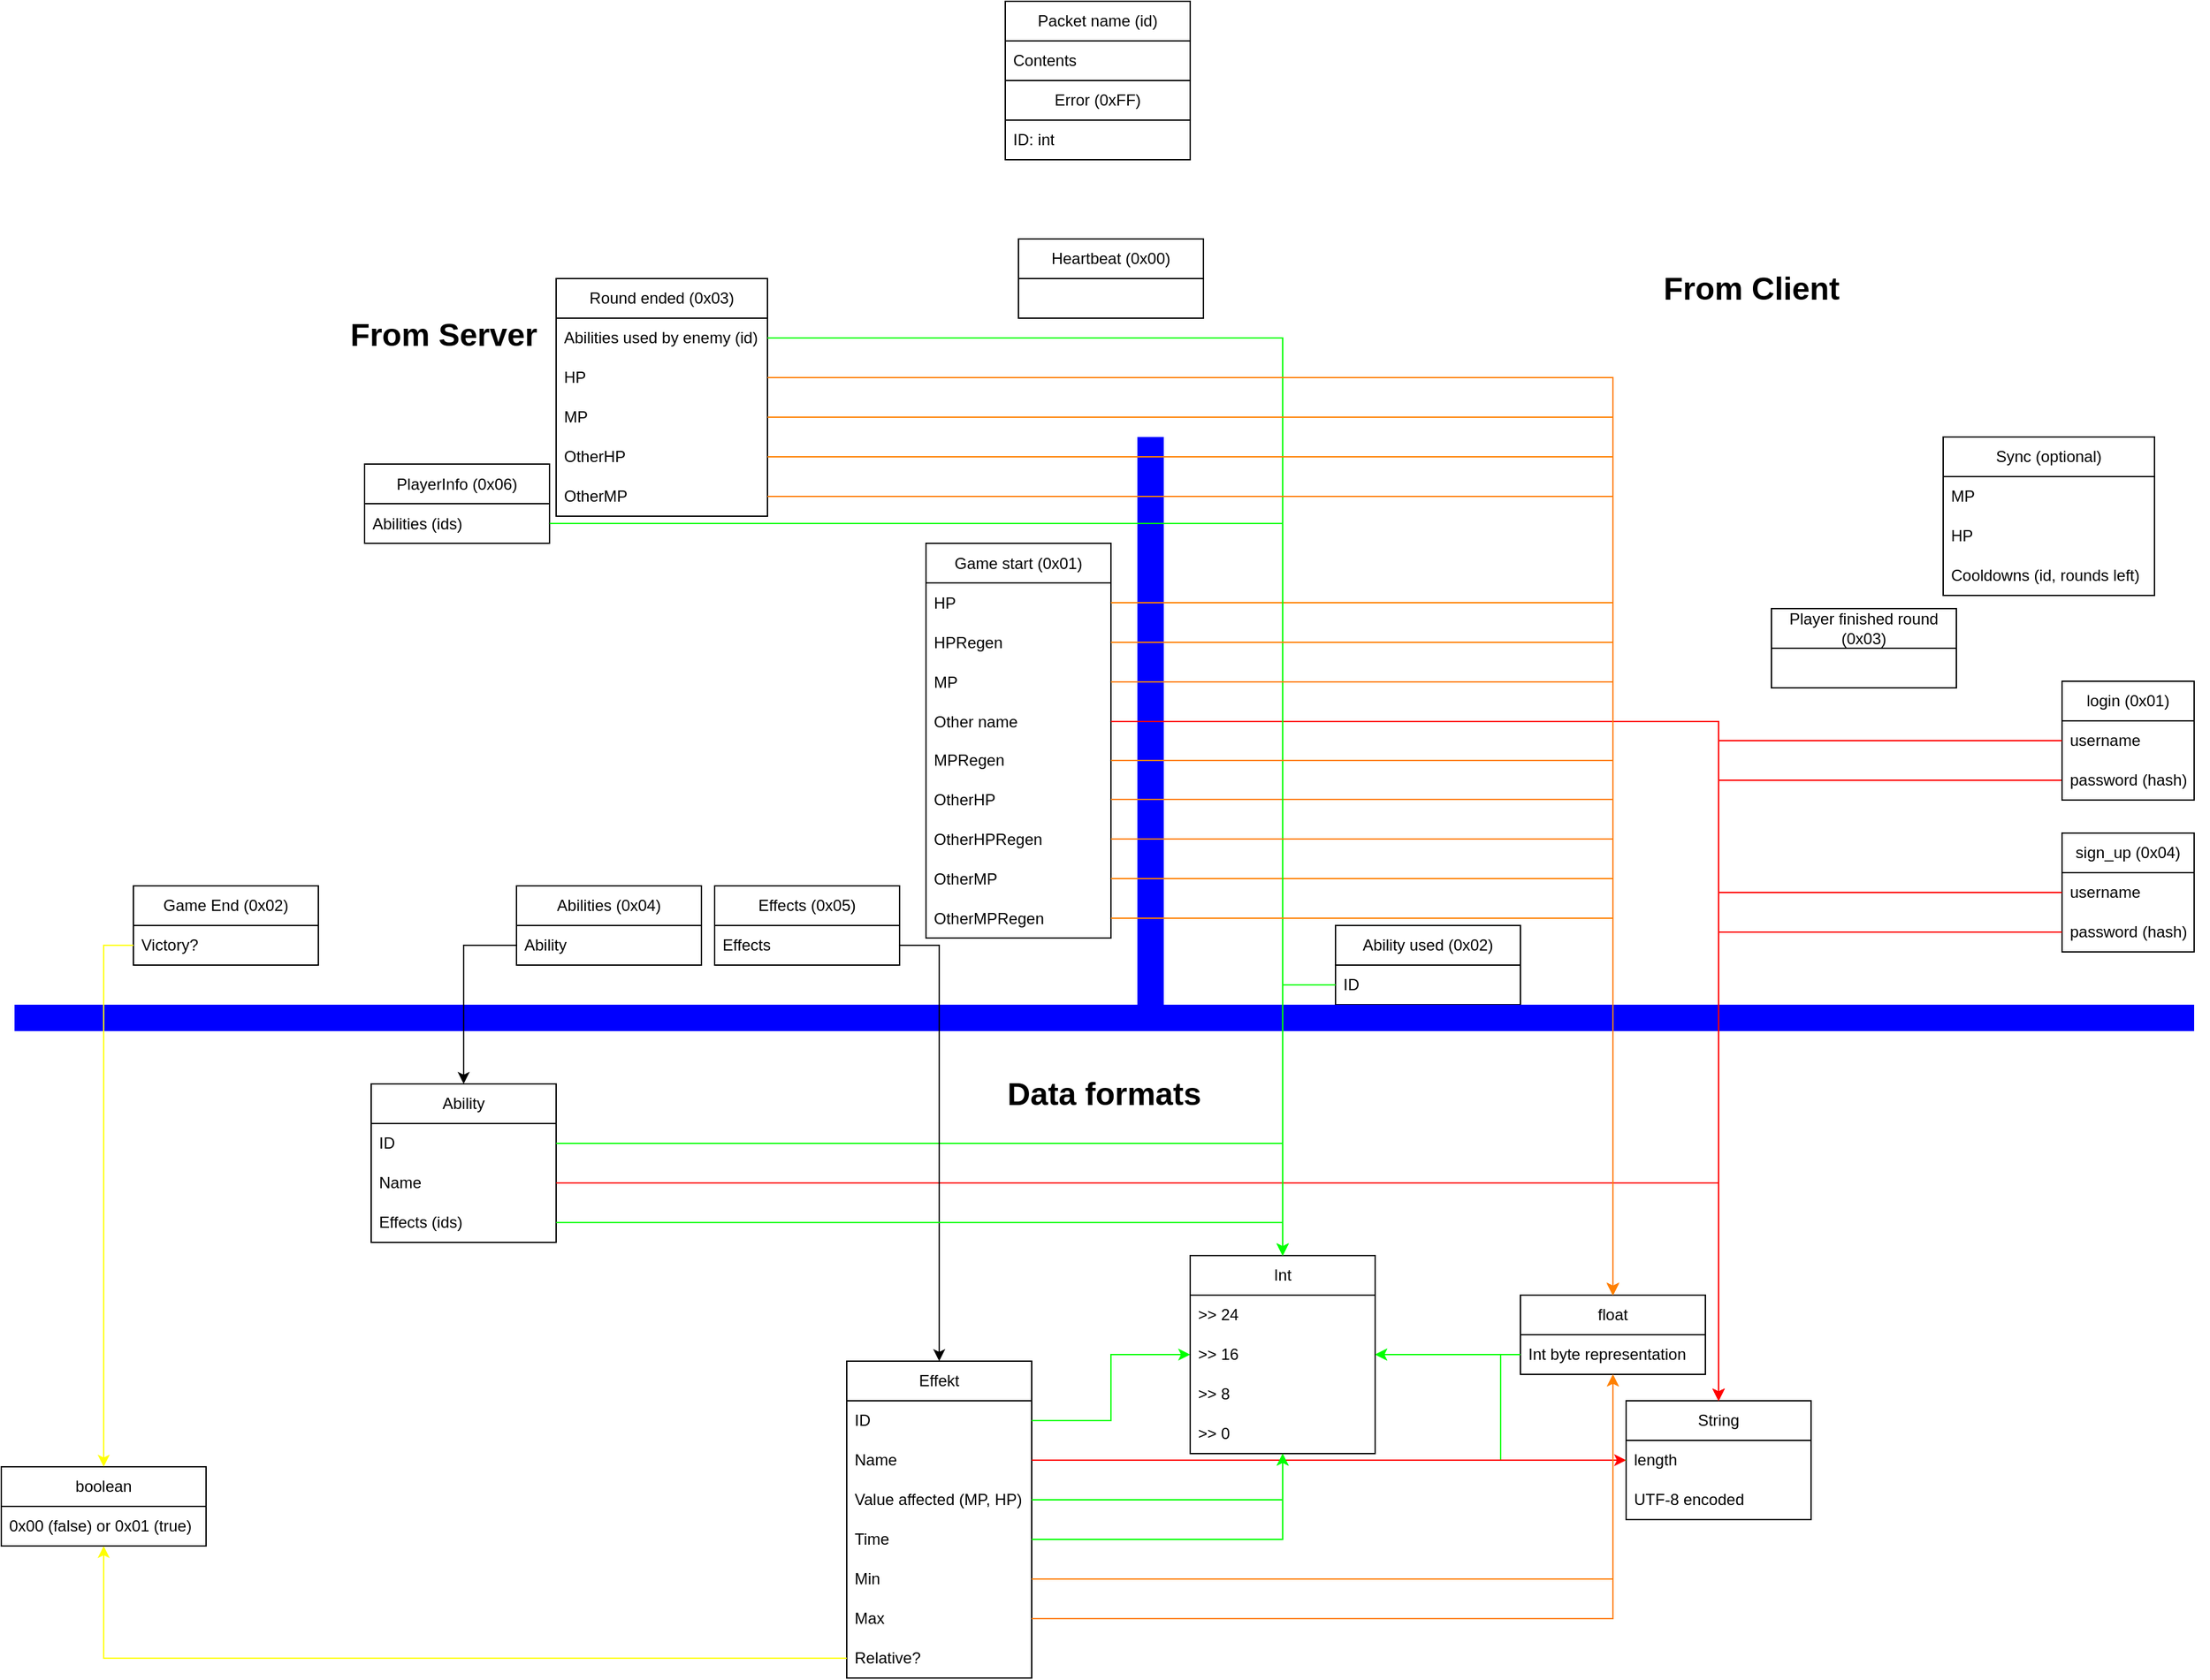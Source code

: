 <mxfile version="24.5.3" type="device">
  <diagram name="Page-1" id="1aXTQvaHOBbPSqx9FsLq">
    <mxGraphModel dx="2359" dy="1979" grid="1" gridSize="10" guides="1" tooltips="1" connect="1" arrows="1" fold="1" page="1" pageScale="1" pageWidth="850" pageHeight="1100" math="0" shadow="0">
      <root>
        <mxCell id="0" />
        <mxCell id="1" parent="0" />
        <mxCell id="ZYOzPeOD46tJgNTAeWL3-3" value="Packet name (id)" style="swimlane;fontStyle=0;childLayout=stackLayout;horizontal=1;startSize=30;horizontalStack=0;resizeParent=1;resizeParentMax=0;resizeLast=0;collapsible=1;marginBottom=0;whiteSpace=wrap;html=1;" parent="1" vertex="1">
          <mxGeometry x="-80" y="-180" width="140" height="120" as="geometry" />
        </mxCell>
        <mxCell id="ZYOzPeOD46tJgNTAeWL3-5" value="Contents" style="text;strokeColor=none;fillColor=none;align=left;verticalAlign=middle;spacingLeft=4;spacingRight=4;overflow=hidden;points=[[0,0.5],[1,0.5]];portConstraint=eastwest;rotatable=0;whiteSpace=wrap;html=1;" parent="ZYOzPeOD46tJgNTAeWL3-3" vertex="1">
          <mxGeometry y="30" width="140" height="30" as="geometry" />
        </mxCell>
        <mxCell id="ZYOzPeOD46tJgNTAeWL3-103" value="Error&amp;nbsp;(0xFF)" style="swimlane;fontStyle=0;childLayout=stackLayout;horizontal=1;startSize=30;horizontalStack=0;resizeParent=1;resizeParentMax=0;resizeLast=0;collapsible=1;marginBottom=0;whiteSpace=wrap;html=1;" parent="ZYOzPeOD46tJgNTAeWL3-3" vertex="1">
          <mxGeometry y="60" width="140" height="60" as="geometry" />
        </mxCell>
        <mxCell id="ZYOzPeOD46tJgNTAeWL3-104" value="ID: int" style="text;strokeColor=none;fillColor=none;align=left;verticalAlign=middle;spacingLeft=4;spacingRight=4;overflow=hidden;points=[[0,0.5],[1,0.5]];portConstraint=eastwest;rotatable=0;whiteSpace=wrap;html=1;" parent="ZYOzPeOD46tJgNTAeWL3-103" vertex="1">
          <mxGeometry y="30" width="140" height="30" as="geometry" />
        </mxCell>
        <mxCell id="ZYOzPeOD46tJgNTAeWL3-7" value="Heartbeat (0x00)" style="swimlane;fontStyle=0;childLayout=stackLayout;horizontal=1;startSize=30;horizontalStack=0;resizeParent=1;resizeParentMax=0;resizeLast=0;collapsible=1;marginBottom=0;whiteSpace=wrap;html=1;" parent="1" vertex="1">
          <mxGeometry x="-70" width="140" height="60" as="geometry" />
        </mxCell>
        <mxCell id="ZYOzPeOD46tJgNTAeWL3-80" style="edgeStyle=orthogonalEdgeStyle;rounded=0;orthogonalLoop=1;jettySize=auto;html=1;exitX=0;exitY=0.5;exitDx=0;exitDy=0;strokeColor=#FF0000;" parent="1" source="ZYOzPeOD46tJgNTAeWL3-13" target="ZYOzPeOD46tJgNTAeWL3-75" edge="1">
          <mxGeometry relative="1" as="geometry" />
        </mxCell>
        <mxCell id="ZYOzPeOD46tJgNTAeWL3-10" value="login (0x01)" style="swimlane;fontStyle=0;childLayout=stackLayout;horizontal=1;startSize=30;horizontalStack=0;resizeParent=1;resizeParentMax=0;resizeLast=0;collapsible=1;marginBottom=0;whiteSpace=wrap;html=1;" parent="1" vertex="1">
          <mxGeometry x="720" y="335" width="100" height="90" as="geometry">
            <mxRectangle x="510" y="110" width="70" height="30" as="alternateBounds" />
          </mxGeometry>
        </mxCell>
        <mxCell id="ZYOzPeOD46tJgNTAeWL3-11" value="&lt;div&gt;username&lt;/div&gt;" style="text;strokeColor=none;fillColor=none;align=left;verticalAlign=middle;spacingLeft=4;spacingRight=4;overflow=hidden;points=[[0,0.5],[1,0.5]];portConstraint=eastwest;rotatable=0;whiteSpace=wrap;html=1;" parent="ZYOzPeOD46tJgNTAeWL3-10" vertex="1">
          <mxGeometry y="30" width="100" height="30" as="geometry" />
        </mxCell>
        <mxCell id="ZYOzPeOD46tJgNTAeWL3-13" value="&lt;div&gt;password (hash)&lt;/div&gt;" style="text;strokeColor=none;fillColor=none;align=left;verticalAlign=middle;spacingLeft=4;spacingRight=4;overflow=hidden;points=[[0,0.5],[1,0.5]];portConstraint=eastwest;rotatable=0;whiteSpace=wrap;html=1;" parent="ZYOzPeOD46tJgNTAeWL3-10" vertex="1">
          <mxGeometry y="60" width="100" height="30" as="geometry" />
        </mxCell>
        <mxCell id="ZYOzPeOD46tJgNTAeWL3-15" value="Round ended (0x03)" style="swimlane;fontStyle=0;childLayout=stackLayout;horizontal=1;startSize=30;horizontalStack=0;resizeParent=1;resizeParentMax=0;resizeLast=0;collapsible=1;marginBottom=0;whiteSpace=wrap;html=1;" parent="1" vertex="1">
          <mxGeometry x="-420" y="30" width="160" height="180" as="geometry" />
        </mxCell>
        <mxCell id="ZYOzPeOD46tJgNTAeWL3-16" value="Abilities used by enemy (id)" style="text;strokeColor=none;fillColor=none;align=left;verticalAlign=middle;spacingLeft=4;spacingRight=4;overflow=hidden;points=[[0,0.5],[1,0.5]];portConstraint=eastwest;rotatable=0;whiteSpace=wrap;html=1;" parent="ZYOzPeOD46tJgNTAeWL3-15" vertex="1">
          <mxGeometry y="30" width="160" height="30" as="geometry" />
        </mxCell>
        <mxCell id="jSCA2mAYh-UvqBloOtYx-20" value="HP" style="text;strokeColor=none;fillColor=none;align=left;verticalAlign=middle;spacingLeft=4;spacingRight=4;overflow=hidden;points=[[0,0.5],[1,0.5]];portConstraint=eastwest;rotatable=0;whiteSpace=wrap;html=1;" vertex="1" parent="ZYOzPeOD46tJgNTAeWL3-15">
          <mxGeometry y="60" width="160" height="30" as="geometry" />
        </mxCell>
        <mxCell id="jSCA2mAYh-UvqBloOtYx-22" value="MP" style="text;strokeColor=none;fillColor=none;align=left;verticalAlign=middle;spacingLeft=4;spacingRight=4;overflow=hidden;points=[[0,0.5],[1,0.5]];portConstraint=eastwest;rotatable=0;whiteSpace=wrap;html=1;" vertex="1" parent="ZYOzPeOD46tJgNTAeWL3-15">
          <mxGeometry y="90" width="160" height="30" as="geometry" />
        </mxCell>
        <mxCell id="jSCA2mAYh-UvqBloOtYx-24" value="OtherHP" style="text;strokeColor=none;fillColor=none;align=left;verticalAlign=middle;spacingLeft=4;spacingRight=4;overflow=hidden;points=[[0,0.5],[1,0.5]];portConstraint=eastwest;rotatable=0;whiteSpace=wrap;html=1;" vertex="1" parent="ZYOzPeOD46tJgNTAeWL3-15">
          <mxGeometry y="120" width="160" height="30" as="geometry" />
        </mxCell>
        <mxCell id="jSCA2mAYh-UvqBloOtYx-28" value="OtherMP" style="text;strokeColor=none;fillColor=none;align=left;verticalAlign=middle;spacingLeft=4;spacingRight=4;overflow=hidden;points=[[0,0.5],[1,0.5]];portConstraint=eastwest;rotatable=0;whiteSpace=wrap;html=1;" vertex="1" parent="ZYOzPeOD46tJgNTAeWL3-15">
          <mxGeometry y="150" width="160" height="30" as="geometry" />
        </mxCell>
        <mxCell id="ZYOzPeOD46tJgNTAeWL3-17" value="Ability used (0x02)" style="swimlane;fontStyle=0;childLayout=stackLayout;horizontal=1;startSize=30;horizontalStack=0;resizeParent=1;resizeParentMax=0;resizeLast=0;collapsible=1;marginBottom=0;whiteSpace=wrap;html=1;" parent="1" vertex="1">
          <mxGeometry x="170" y="520" width="140" height="60" as="geometry" />
        </mxCell>
        <mxCell id="ZYOzPeOD46tJgNTAeWL3-18" value="ID" style="text;strokeColor=none;fillColor=none;align=left;verticalAlign=middle;spacingLeft=4;spacingRight=4;overflow=hidden;points=[[0,0.5],[1,0.5]];portConstraint=eastwest;rotatable=0;whiteSpace=wrap;html=1;" parent="ZYOzPeOD46tJgNTAeWL3-17" vertex="1">
          <mxGeometry y="30" width="140" height="30" as="geometry" />
        </mxCell>
        <mxCell id="ZYOzPeOD46tJgNTAeWL3-20" value="Sync (optional)" style="swimlane;fontStyle=0;childLayout=stackLayout;horizontal=1;startSize=30;horizontalStack=0;resizeParent=1;resizeParentMax=0;resizeLast=0;collapsible=1;marginBottom=0;whiteSpace=wrap;html=1;" parent="1" vertex="1">
          <mxGeometry x="630" y="150" width="160" height="120" as="geometry" />
        </mxCell>
        <mxCell id="ZYOzPeOD46tJgNTAeWL3-21" value="MP" style="text;strokeColor=none;fillColor=none;align=left;verticalAlign=middle;spacingLeft=4;spacingRight=4;overflow=hidden;points=[[0,0.5],[1,0.5]];portConstraint=eastwest;rotatable=0;whiteSpace=wrap;html=1;" parent="ZYOzPeOD46tJgNTAeWL3-20" vertex="1">
          <mxGeometry y="30" width="160" height="30" as="geometry" />
        </mxCell>
        <mxCell id="ZYOzPeOD46tJgNTAeWL3-22" value="HP" style="text;strokeColor=none;fillColor=none;align=left;verticalAlign=middle;spacingLeft=4;spacingRight=4;overflow=hidden;points=[[0,0.5],[1,0.5]];portConstraint=eastwest;rotatable=0;whiteSpace=wrap;html=1;" parent="ZYOzPeOD46tJgNTAeWL3-20" vertex="1">
          <mxGeometry y="60" width="160" height="30" as="geometry" />
        </mxCell>
        <mxCell id="ZYOzPeOD46tJgNTAeWL3-23" value="Cooldowns (id, rounds left)" style="text;strokeColor=none;fillColor=none;align=left;verticalAlign=middle;spacingLeft=4;spacingRight=4;overflow=hidden;points=[[0,0.5],[1,0.5]];portConstraint=eastwest;rotatable=0;whiteSpace=wrap;html=1;" parent="ZYOzPeOD46tJgNTAeWL3-20" vertex="1">
          <mxGeometry y="90" width="160" height="30" as="geometry" />
        </mxCell>
        <mxCell id="ZYOzPeOD46tJgNTAeWL3-24" value="Game start (0x01)" style="swimlane;fontStyle=0;childLayout=stackLayout;horizontal=1;startSize=30;horizontalStack=0;resizeParent=1;resizeParentMax=0;resizeLast=0;collapsible=1;marginBottom=0;whiteSpace=wrap;html=1;" parent="1" vertex="1">
          <mxGeometry x="-140" y="230.5" width="140" height="299" as="geometry" />
        </mxCell>
        <mxCell id="3pG6W2G9Dq6V3UHfyor2-11" value="HP" style="text;strokeColor=none;fillColor=none;align=left;verticalAlign=middle;spacingLeft=4;spacingRight=4;overflow=hidden;points=[[0,0.5],[1,0.5]];portConstraint=eastwest;rotatable=0;whiteSpace=wrap;html=1;" parent="ZYOzPeOD46tJgNTAeWL3-24" vertex="1">
          <mxGeometry y="30" width="140" height="30" as="geometry" />
        </mxCell>
        <mxCell id="jSCA2mAYh-UvqBloOtYx-34" value="HPRegen" style="text;strokeColor=none;fillColor=none;align=left;verticalAlign=middle;spacingLeft=4;spacingRight=4;overflow=hidden;points=[[0,0.5],[1,0.5]];portConstraint=eastwest;rotatable=0;whiteSpace=wrap;html=1;" vertex="1" parent="ZYOzPeOD46tJgNTAeWL3-24">
          <mxGeometry y="60" width="140" height="30" as="geometry" />
        </mxCell>
        <mxCell id="3pG6W2G9Dq6V3UHfyor2-12" value="MP" style="text;strokeColor=none;fillColor=none;align=left;verticalAlign=middle;spacingLeft=4;spacingRight=4;overflow=hidden;points=[[0,0.5],[1,0.5]];portConstraint=eastwest;rotatable=0;whiteSpace=wrap;html=1;" parent="ZYOzPeOD46tJgNTAeWL3-24" vertex="1">
          <mxGeometry y="90" width="140" height="30" as="geometry" />
        </mxCell>
        <mxCell id="ZYOzPeOD46tJgNTAeWL3-25" value="Other name" style="text;strokeColor=none;fillColor=none;align=left;verticalAlign=middle;spacingLeft=4;spacingRight=4;overflow=hidden;points=[[0,0.5],[1,0.5]];portConstraint=eastwest;rotatable=0;whiteSpace=wrap;html=1;" parent="ZYOzPeOD46tJgNTAeWL3-24" vertex="1">
          <mxGeometry y="120" width="140" height="30" as="geometry" />
        </mxCell>
        <mxCell id="jSCA2mAYh-UvqBloOtYx-12" value="MPRegen" style="text;strokeColor=none;fillColor=none;align=left;verticalAlign=middle;spacingLeft=4;spacingRight=4;overflow=hidden;points=[[0,0.5],[1,0.5]];portConstraint=eastwest;rotatable=0;whiteSpace=wrap;html=1;" vertex="1" parent="ZYOzPeOD46tJgNTAeWL3-24">
          <mxGeometry y="150" width="140" height="29" as="geometry" />
        </mxCell>
        <mxCell id="jSCA2mAYh-UvqBloOtYx-3" value="OtherHP" style="text;strokeColor=none;fillColor=none;align=left;verticalAlign=middle;spacingLeft=4;spacingRight=4;overflow=hidden;points=[[0,0.5],[1,0.5]];portConstraint=eastwest;rotatable=0;whiteSpace=wrap;html=1;" vertex="1" parent="ZYOzPeOD46tJgNTAeWL3-24">
          <mxGeometry y="179" width="140" height="30" as="geometry" />
        </mxCell>
        <mxCell id="jSCA2mAYh-UvqBloOtYx-13" value="OtherHPRegen" style="text;strokeColor=none;fillColor=none;align=left;verticalAlign=middle;spacingLeft=4;spacingRight=4;overflow=hidden;points=[[0,0.5],[1,0.5]];portConstraint=eastwest;rotatable=0;whiteSpace=wrap;html=1;" vertex="1" parent="ZYOzPeOD46tJgNTAeWL3-24">
          <mxGeometry y="209" width="140" height="30" as="geometry" />
        </mxCell>
        <mxCell id="jSCA2mAYh-UvqBloOtYx-4" value="OtherMP" style="text;strokeColor=none;fillColor=none;align=left;verticalAlign=middle;spacingLeft=4;spacingRight=4;overflow=hidden;points=[[0,0.5],[1,0.5]];portConstraint=eastwest;rotatable=0;whiteSpace=wrap;html=1;" vertex="1" parent="ZYOzPeOD46tJgNTAeWL3-24">
          <mxGeometry y="239" width="140" height="30" as="geometry" />
        </mxCell>
        <mxCell id="jSCA2mAYh-UvqBloOtYx-15" value="OtherMPRegen" style="text;strokeColor=none;fillColor=none;align=left;verticalAlign=middle;spacingLeft=4;spacingRight=4;overflow=hidden;points=[[0,0.5],[1,0.5]];portConstraint=eastwest;rotatable=0;whiteSpace=wrap;html=1;" vertex="1" parent="ZYOzPeOD46tJgNTAeWL3-24">
          <mxGeometry y="269" width="140" height="30" as="geometry" />
        </mxCell>
        <mxCell id="ZYOzPeOD46tJgNTAeWL3-26" value="Ability" style="swimlane;fontStyle=0;childLayout=stackLayout;horizontal=1;startSize=30;horizontalStack=0;resizeParent=1;resizeParentMax=0;resizeLast=0;collapsible=1;marginBottom=0;whiteSpace=wrap;html=1;" parent="1" vertex="1">
          <mxGeometry x="-560" y="640" width="140" height="120" as="geometry" />
        </mxCell>
        <mxCell id="ZYOzPeOD46tJgNTAeWL3-27" value="ID" style="text;strokeColor=none;fillColor=none;align=left;verticalAlign=middle;spacingLeft=4;spacingRight=4;overflow=hidden;points=[[0,0.5],[1,0.5]];portConstraint=eastwest;rotatable=0;whiteSpace=wrap;html=1;" parent="ZYOzPeOD46tJgNTAeWL3-26" vertex="1">
          <mxGeometry y="30" width="140" height="30" as="geometry" />
        </mxCell>
        <mxCell id="ZYOzPeOD46tJgNTAeWL3-29" value="Name" style="text;strokeColor=none;fillColor=none;align=left;verticalAlign=middle;spacingLeft=4;spacingRight=4;overflow=hidden;points=[[0,0.5],[1,0.5]];portConstraint=eastwest;rotatable=0;whiteSpace=wrap;html=1;" parent="ZYOzPeOD46tJgNTAeWL3-26" vertex="1">
          <mxGeometry y="60" width="140" height="30" as="geometry" />
        </mxCell>
        <mxCell id="ZYOzPeOD46tJgNTAeWL3-30" value="Effects (ids)" style="text;strokeColor=none;fillColor=none;align=left;verticalAlign=middle;spacingLeft=4;spacingRight=4;overflow=hidden;points=[[0,0.5],[1,0.5]];portConstraint=eastwest;rotatable=0;whiteSpace=wrap;html=1;" parent="ZYOzPeOD46tJgNTAeWL3-26" vertex="1">
          <mxGeometry y="90" width="140" height="30" as="geometry" />
        </mxCell>
        <mxCell id="ZYOzPeOD46tJgNTAeWL3-31" value="Effekt" style="swimlane;fontStyle=0;childLayout=stackLayout;horizontal=1;startSize=30;horizontalStack=0;resizeParent=1;resizeParentMax=0;resizeLast=0;collapsible=1;marginBottom=0;whiteSpace=wrap;html=1;" parent="1" vertex="1">
          <mxGeometry x="-200" y="850" width="140" height="240" as="geometry" />
        </mxCell>
        <mxCell id="ZYOzPeOD46tJgNTAeWL3-32" value="ID" style="text;strokeColor=none;fillColor=none;align=left;verticalAlign=middle;spacingLeft=4;spacingRight=4;overflow=hidden;points=[[0,0.5],[1,0.5]];portConstraint=eastwest;rotatable=0;whiteSpace=wrap;html=1;" parent="ZYOzPeOD46tJgNTAeWL3-31" vertex="1">
          <mxGeometry y="30" width="140" height="30" as="geometry" />
        </mxCell>
        <mxCell id="ZYOzPeOD46tJgNTAeWL3-33" value="Name" style="text;strokeColor=none;fillColor=none;align=left;verticalAlign=middle;spacingLeft=4;spacingRight=4;overflow=hidden;points=[[0,0.5],[1,0.5]];portConstraint=eastwest;rotatable=0;whiteSpace=wrap;html=1;" parent="ZYOzPeOD46tJgNTAeWL3-31" vertex="1">
          <mxGeometry y="60" width="140" height="30" as="geometry" />
        </mxCell>
        <mxCell id="ZYOzPeOD46tJgNTAeWL3-34" value="Value affected (MP, HP)" style="text;strokeColor=none;fillColor=none;align=left;verticalAlign=middle;spacingLeft=4;spacingRight=4;overflow=hidden;points=[[0,0.5],[1,0.5]];portConstraint=eastwest;rotatable=0;whiteSpace=wrap;html=1;" parent="ZYOzPeOD46tJgNTAeWL3-31" vertex="1">
          <mxGeometry y="90" width="140" height="30" as="geometry" />
        </mxCell>
        <mxCell id="ZYOzPeOD46tJgNTAeWL3-35" value="Time" style="text;strokeColor=none;fillColor=none;align=left;verticalAlign=middle;spacingLeft=4;spacingRight=4;overflow=hidden;points=[[0,0.5],[1,0.5]];portConstraint=eastwest;rotatable=0;whiteSpace=wrap;html=1;" parent="ZYOzPeOD46tJgNTAeWL3-31" vertex="1">
          <mxGeometry y="120" width="140" height="30" as="geometry" />
        </mxCell>
        <mxCell id="ZYOzPeOD46tJgNTAeWL3-36" value="Min" style="text;strokeColor=none;fillColor=none;align=left;verticalAlign=middle;spacingLeft=4;spacingRight=4;overflow=hidden;points=[[0,0.5],[1,0.5]];portConstraint=eastwest;rotatable=0;whiteSpace=wrap;html=1;" parent="ZYOzPeOD46tJgNTAeWL3-31" vertex="1">
          <mxGeometry y="150" width="140" height="30" as="geometry" />
        </mxCell>
        <mxCell id="ZYOzPeOD46tJgNTAeWL3-37" value="Max" style="text;strokeColor=none;fillColor=none;align=left;verticalAlign=middle;spacingLeft=4;spacingRight=4;overflow=hidden;points=[[0,0.5],[1,0.5]];portConstraint=eastwest;rotatable=0;whiteSpace=wrap;html=1;" parent="ZYOzPeOD46tJgNTAeWL3-31" vertex="1">
          <mxGeometry y="180" width="140" height="30" as="geometry" />
        </mxCell>
        <mxCell id="ZYOzPeOD46tJgNTAeWL3-38" value="Relative?" style="text;strokeColor=none;fillColor=none;align=left;verticalAlign=middle;spacingLeft=4;spacingRight=4;overflow=hidden;points=[[0,0.5],[1,0.5]];portConstraint=eastwest;rotatable=0;whiteSpace=wrap;html=1;" parent="ZYOzPeOD46tJgNTAeWL3-31" vertex="1">
          <mxGeometry y="210" width="140" height="30" as="geometry" />
        </mxCell>
        <mxCell id="ZYOzPeOD46tJgNTAeWL3-39" value="Game End (0x02)" style="swimlane;fontStyle=0;childLayout=stackLayout;horizontal=1;startSize=30;horizontalStack=0;resizeParent=1;resizeParentMax=0;resizeLast=0;collapsible=1;marginBottom=0;whiteSpace=wrap;html=1;" parent="1" vertex="1">
          <mxGeometry x="-740" y="490" width="140" height="60" as="geometry" />
        </mxCell>
        <mxCell id="ZYOzPeOD46tJgNTAeWL3-40" value="Victory?" style="text;strokeColor=none;fillColor=none;align=left;verticalAlign=middle;spacingLeft=4;spacingRight=4;overflow=hidden;points=[[0,0.5],[1,0.5]];portConstraint=eastwest;rotatable=0;whiteSpace=wrap;html=1;" parent="ZYOzPeOD46tJgNTAeWL3-39" vertex="1">
          <mxGeometry y="30" width="140" height="30" as="geometry" />
        </mxCell>
        <mxCell id="ZYOzPeOD46tJgNTAeWL3-41" value="" style="endArrow=none;html=1;rounded=0;strokeWidth=20;curved=0;strokeColor=#0000FF;" parent="1" edge="1">
          <mxGeometry width="50" height="50" relative="1" as="geometry">
            <mxPoint x="30" y="600" as="sourcePoint" />
            <mxPoint x="30" y="150" as="targetPoint" />
          </mxGeometry>
        </mxCell>
        <mxCell id="ZYOzPeOD46tJgNTAeWL3-42" value="&lt;h1&gt;From Server&lt;/h1&gt;" style="text;html=1;align=center;verticalAlign=middle;whiteSpace=wrap;rounded=0;" parent="1" vertex="1">
          <mxGeometry x="-580" y="55" width="150" height="35" as="geometry" />
        </mxCell>
        <mxCell id="ZYOzPeOD46tJgNTAeWL3-43" value="&lt;h1&gt;From Client&lt;/h1&gt;" style="text;html=1;align=center;verticalAlign=middle;whiteSpace=wrap;rounded=0;" parent="1" vertex="1">
          <mxGeometry x="410" y="20" width="150" height="35" as="geometry" />
        </mxCell>
        <mxCell id="ZYOzPeOD46tJgNTAeWL3-44" value="" style="endArrow=none;html=1;rounded=0;strokeWidth=20;curved=0;fontColor=#0000ff;labelBackgroundColor=#0000FF;strokeColor=#0000FF;" parent="1" edge="1">
          <mxGeometry width="50" height="50" relative="1" as="geometry">
            <mxPoint x="820" y="590" as="sourcePoint" />
            <mxPoint x="-830" y="590" as="targetPoint" />
          </mxGeometry>
        </mxCell>
        <mxCell id="ZYOzPeOD46tJgNTAeWL3-45" value="&lt;h1&gt;Data formats&lt;/h1&gt;" style="text;html=1;align=center;verticalAlign=middle;whiteSpace=wrap;rounded=0;" parent="1" vertex="1">
          <mxGeometry x="-80" y="630" width="150" height="35" as="geometry" />
        </mxCell>
        <mxCell id="ZYOzPeOD46tJgNTAeWL3-46" value="Abilities (0x04)" style="swimlane;fontStyle=0;childLayout=stackLayout;horizontal=1;startSize=30;horizontalStack=0;resizeParent=1;resizeParentMax=0;resizeLast=0;collapsible=1;marginBottom=0;whiteSpace=wrap;html=1;" parent="1" vertex="1">
          <mxGeometry x="-450" y="490" width="140" height="60" as="geometry" />
        </mxCell>
        <mxCell id="ZYOzPeOD46tJgNTAeWL3-47" value="Ability&amp;nbsp;" style="text;strokeColor=none;fillColor=none;align=left;verticalAlign=middle;spacingLeft=4;spacingRight=4;overflow=hidden;points=[[0,0.5],[1,0.5]];portConstraint=eastwest;rotatable=0;whiteSpace=wrap;html=1;" parent="ZYOzPeOD46tJgNTAeWL3-46" vertex="1">
          <mxGeometry y="30" width="140" height="30" as="geometry" />
        </mxCell>
        <mxCell id="ZYOzPeOD46tJgNTAeWL3-53" style="edgeStyle=orthogonalEdgeStyle;rounded=0;orthogonalLoop=1;jettySize=auto;html=1;exitX=0;exitY=0.5;exitDx=0;exitDy=0;" parent="1" source="ZYOzPeOD46tJgNTAeWL3-47" target="ZYOzPeOD46tJgNTAeWL3-26" edge="1">
          <mxGeometry relative="1" as="geometry" />
        </mxCell>
        <mxCell id="ZYOzPeOD46tJgNTAeWL3-55" value="Player finished round (0x03)" style="swimlane;fontStyle=0;childLayout=stackLayout;horizontal=1;startSize=30;horizontalStack=0;resizeParent=1;resizeParentMax=0;resizeLast=0;collapsible=1;marginBottom=0;whiteSpace=wrap;html=1;" parent="1" vertex="1">
          <mxGeometry x="500" y="280" width="140" height="60" as="geometry" />
        </mxCell>
        <mxCell id="ZYOzPeOD46tJgNTAeWL3-57" value="Int" style="swimlane;fontStyle=0;childLayout=stackLayout;horizontal=1;startSize=30;horizontalStack=0;resizeParent=1;resizeParentMax=0;resizeLast=0;collapsible=1;marginBottom=0;whiteSpace=wrap;html=1;" parent="1" vertex="1">
          <mxGeometry x="60" y="770" width="140" height="150" as="geometry" />
        </mxCell>
        <mxCell id="ZYOzPeOD46tJgNTAeWL3-58" value="&amp;gt;&amp;gt; 24" style="text;strokeColor=none;fillColor=none;align=left;verticalAlign=middle;spacingLeft=4;spacingRight=4;overflow=hidden;points=[[0,0.5],[1,0.5]];portConstraint=eastwest;rotatable=0;whiteSpace=wrap;html=1;" parent="ZYOzPeOD46tJgNTAeWL3-57" vertex="1">
          <mxGeometry y="30" width="140" height="30" as="geometry" />
        </mxCell>
        <mxCell id="ZYOzPeOD46tJgNTAeWL3-59" value="&amp;gt;&amp;gt; 16" style="text;strokeColor=none;fillColor=none;align=left;verticalAlign=middle;spacingLeft=4;spacingRight=4;overflow=hidden;points=[[0,0.5],[1,0.5]];portConstraint=eastwest;rotatable=0;whiteSpace=wrap;html=1;" parent="ZYOzPeOD46tJgNTAeWL3-57" vertex="1">
          <mxGeometry y="60" width="140" height="30" as="geometry" />
        </mxCell>
        <mxCell id="ZYOzPeOD46tJgNTAeWL3-60" value="&amp;gt;&amp;gt; 8" style="text;strokeColor=none;fillColor=none;align=left;verticalAlign=middle;spacingLeft=4;spacingRight=4;overflow=hidden;points=[[0,0.5],[1,0.5]];portConstraint=eastwest;rotatable=0;whiteSpace=wrap;html=1;" parent="ZYOzPeOD46tJgNTAeWL3-57" vertex="1">
          <mxGeometry y="90" width="140" height="30" as="geometry" />
        </mxCell>
        <mxCell id="ZYOzPeOD46tJgNTAeWL3-61" value="&amp;gt;&amp;gt; 0" style="text;strokeColor=none;fillColor=none;align=left;verticalAlign=middle;spacingLeft=4;spacingRight=4;overflow=hidden;points=[[0,0.5],[1,0.5]];portConstraint=eastwest;rotatable=0;whiteSpace=wrap;html=1;" parent="ZYOzPeOD46tJgNTAeWL3-57" vertex="1">
          <mxGeometry y="120" width="140" height="30" as="geometry" />
        </mxCell>
        <mxCell id="ZYOzPeOD46tJgNTAeWL3-64" value="float" style="swimlane;fontStyle=0;childLayout=stackLayout;horizontal=1;startSize=30;horizontalStack=0;resizeParent=1;resizeParentMax=0;resizeLast=0;collapsible=1;marginBottom=0;whiteSpace=wrap;html=1;" parent="1" vertex="1">
          <mxGeometry x="310" y="800" width="140" height="60" as="geometry" />
        </mxCell>
        <mxCell id="ZYOzPeOD46tJgNTAeWL3-65" value="Int byte representation" style="text;strokeColor=none;fillColor=none;align=left;verticalAlign=middle;spacingLeft=4;spacingRight=4;overflow=hidden;points=[[0,0.5],[1,0.5]];portConstraint=eastwest;rotatable=0;whiteSpace=wrap;html=1;" parent="ZYOzPeOD46tJgNTAeWL3-64" vertex="1">
          <mxGeometry y="30" width="140" height="30" as="geometry" />
        </mxCell>
        <mxCell id="ZYOzPeOD46tJgNTAeWL3-69" style="edgeStyle=orthogonalEdgeStyle;rounded=0;orthogonalLoop=1;jettySize=auto;html=1;strokeColor=#00FF00;" parent="1" source="ZYOzPeOD46tJgNTAeWL3-65" target="ZYOzPeOD46tJgNTAeWL3-57" edge="1">
          <mxGeometry relative="1" as="geometry" />
        </mxCell>
        <mxCell id="ZYOzPeOD46tJgNTAeWL3-75" value="String" style="swimlane;fontStyle=0;childLayout=stackLayout;horizontal=1;startSize=30;horizontalStack=0;resizeParent=1;resizeParentMax=0;resizeLast=0;collapsible=1;marginBottom=0;whiteSpace=wrap;html=1;" parent="1" vertex="1">
          <mxGeometry x="390" y="880" width="140" height="90" as="geometry" />
        </mxCell>
        <mxCell id="ZYOzPeOD46tJgNTAeWL3-76" value="length" style="text;strokeColor=none;fillColor=none;align=left;verticalAlign=middle;spacingLeft=4;spacingRight=4;overflow=hidden;points=[[0,0.5],[1,0.5]];portConstraint=eastwest;rotatable=0;whiteSpace=wrap;html=1;" parent="ZYOzPeOD46tJgNTAeWL3-75" vertex="1">
          <mxGeometry y="30" width="140" height="30" as="geometry" />
        </mxCell>
        <mxCell id="ZYOzPeOD46tJgNTAeWL3-78" value="UTF-8 encoded&amp;nbsp;" style="text;strokeColor=none;fillColor=none;align=left;verticalAlign=middle;spacingLeft=4;spacingRight=4;overflow=hidden;points=[[0,0.5],[1,0.5]];portConstraint=eastwest;rotatable=0;whiteSpace=wrap;html=1;" parent="ZYOzPeOD46tJgNTAeWL3-75" vertex="1">
          <mxGeometry y="60" width="140" height="30" as="geometry" />
        </mxCell>
        <mxCell id="ZYOzPeOD46tJgNTAeWL3-77" style="edgeStyle=orthogonalEdgeStyle;rounded=0;orthogonalLoop=1;jettySize=auto;html=1;strokeColor=#00FF00;" parent="1" source="ZYOzPeOD46tJgNTAeWL3-76" target="ZYOzPeOD46tJgNTAeWL3-57" edge="1">
          <mxGeometry relative="1" as="geometry" />
        </mxCell>
        <mxCell id="ZYOzPeOD46tJgNTAeWL3-79" style="edgeStyle=orthogonalEdgeStyle;rounded=0;orthogonalLoop=1;jettySize=auto;html=1;strokeColor=#00FF00;" parent="1" source="ZYOzPeOD46tJgNTAeWL3-18" target="ZYOzPeOD46tJgNTAeWL3-57" edge="1">
          <mxGeometry relative="1" as="geometry" />
        </mxCell>
        <mxCell id="ZYOzPeOD46tJgNTAeWL3-81" style="edgeStyle=orthogonalEdgeStyle;rounded=0;orthogonalLoop=1;jettySize=auto;html=1;exitX=0;exitY=0.5;exitDx=0;exitDy=0;strokeColor=#FF0000;" parent="1" source="ZYOzPeOD46tJgNTAeWL3-11" target="ZYOzPeOD46tJgNTAeWL3-75" edge="1">
          <mxGeometry relative="1" as="geometry" />
        </mxCell>
        <mxCell id="ZYOzPeOD46tJgNTAeWL3-82" value="boolean" style="swimlane;fontStyle=0;childLayout=stackLayout;horizontal=1;startSize=30;horizontalStack=0;resizeParent=1;resizeParentMax=0;resizeLast=0;collapsible=1;marginBottom=0;whiteSpace=wrap;html=1;" parent="1" vertex="1">
          <mxGeometry x="-840" y="930" width="155" height="60" as="geometry" />
        </mxCell>
        <mxCell id="ZYOzPeOD46tJgNTAeWL3-83" value="0x00 (false) or 0x01 (true)" style="text;strokeColor=none;fillColor=none;align=left;verticalAlign=middle;spacingLeft=4;spacingRight=4;overflow=hidden;points=[[0,0.5],[1,0.5]];portConstraint=eastwest;rotatable=0;whiteSpace=wrap;html=1;" parent="ZYOzPeOD46tJgNTAeWL3-82" vertex="1">
          <mxGeometry y="30" width="155" height="30" as="geometry" />
        </mxCell>
        <mxCell id="ZYOzPeOD46tJgNTAeWL3-86" style="edgeStyle=orthogonalEdgeStyle;rounded=0;orthogonalLoop=1;jettySize=auto;html=1;strokeColor=#FF0000;" parent="1" source="ZYOzPeOD46tJgNTAeWL3-29" target="ZYOzPeOD46tJgNTAeWL3-75" edge="1">
          <mxGeometry relative="1" as="geometry" />
        </mxCell>
        <mxCell id="ZYOzPeOD46tJgNTAeWL3-87" style="edgeStyle=orthogonalEdgeStyle;rounded=0;orthogonalLoop=1;jettySize=auto;html=1;exitX=1;exitY=0.5;exitDx=0;exitDy=0;strokeColor=#00FF00;" parent="1" source="ZYOzPeOD46tJgNTAeWL3-32" target="ZYOzPeOD46tJgNTAeWL3-57" edge="1">
          <mxGeometry relative="1" as="geometry" />
        </mxCell>
        <mxCell id="ZYOzPeOD46tJgNTAeWL3-88" style="edgeStyle=orthogonalEdgeStyle;rounded=0;orthogonalLoop=1;jettySize=auto;html=1;exitX=1;exitY=0.5;exitDx=0;exitDy=0;strokeColor=#FF0000;" parent="1" source="ZYOzPeOD46tJgNTAeWL3-33" target="ZYOzPeOD46tJgNTAeWL3-75" edge="1">
          <mxGeometry relative="1" as="geometry" />
        </mxCell>
        <mxCell id="ZYOzPeOD46tJgNTAeWL3-90" style="edgeStyle=orthogonalEdgeStyle;rounded=0;orthogonalLoop=1;jettySize=auto;html=1;exitX=1;exitY=0.5;exitDx=0;exitDy=0;strokeColor=#00FF00;" parent="1" source="ZYOzPeOD46tJgNTAeWL3-35" target="ZYOzPeOD46tJgNTAeWL3-57" edge="1">
          <mxGeometry relative="1" as="geometry" />
        </mxCell>
        <mxCell id="ZYOzPeOD46tJgNTAeWL3-91" style="edgeStyle=orthogonalEdgeStyle;rounded=0;orthogonalLoop=1;jettySize=auto;html=1;exitX=1;exitY=0.5;exitDx=0;exitDy=0;strokeColor=#FF8000;" parent="1" source="ZYOzPeOD46tJgNTAeWL3-36" target="ZYOzPeOD46tJgNTAeWL3-64" edge="1">
          <mxGeometry relative="1" as="geometry" />
        </mxCell>
        <mxCell id="ZYOzPeOD46tJgNTAeWL3-92" style="edgeStyle=orthogonalEdgeStyle;rounded=0;orthogonalLoop=1;jettySize=auto;html=1;exitX=1;exitY=0.5;exitDx=0;exitDy=0;strokeColor=#FF8000;" parent="1" source="ZYOzPeOD46tJgNTAeWL3-37" target="ZYOzPeOD46tJgNTAeWL3-64" edge="1">
          <mxGeometry relative="1" as="geometry" />
        </mxCell>
        <mxCell id="ZYOzPeOD46tJgNTAeWL3-93" style="edgeStyle=orthogonalEdgeStyle;rounded=0;orthogonalLoop=1;jettySize=auto;html=1;strokeColor=#FFFF00;" parent="1" source="ZYOzPeOD46tJgNTAeWL3-38" target="ZYOzPeOD46tJgNTAeWL3-82" edge="1">
          <mxGeometry relative="1" as="geometry" />
        </mxCell>
        <mxCell id="ZYOzPeOD46tJgNTAeWL3-94" style="edgeStyle=orthogonalEdgeStyle;rounded=0;orthogonalLoop=1;jettySize=auto;html=1;exitX=1;exitY=0.5;exitDx=0;exitDy=0;strokeColor=#00FF00;" parent="1" source="ZYOzPeOD46tJgNTAeWL3-16" target="ZYOzPeOD46tJgNTAeWL3-57" edge="1">
          <mxGeometry relative="1" as="geometry" />
        </mxCell>
        <mxCell id="ZYOzPeOD46tJgNTAeWL3-95" style="edgeStyle=orthogonalEdgeStyle;rounded=0;orthogonalLoop=1;jettySize=auto;html=1;strokeColor=#FFFF00;" parent="1" source="ZYOzPeOD46tJgNTAeWL3-40" target="ZYOzPeOD46tJgNTAeWL3-82" edge="1">
          <mxGeometry relative="1" as="geometry" />
        </mxCell>
        <mxCell id="ZYOzPeOD46tJgNTAeWL3-96" style="edgeStyle=orthogonalEdgeStyle;rounded=0;orthogonalLoop=1;jettySize=auto;html=1;strokeColor=#FF0000;" parent="1" source="ZYOzPeOD46tJgNTAeWL3-25" target="ZYOzPeOD46tJgNTAeWL3-75" edge="1">
          <mxGeometry relative="1" as="geometry" />
        </mxCell>
        <mxCell id="ZYOzPeOD46tJgNTAeWL3-97" style="edgeStyle=orthogonalEdgeStyle;rounded=0;orthogonalLoop=1;jettySize=auto;html=1;strokeColor=#00FF00;" parent="1" source="ZYOzPeOD46tJgNTAeWL3-27" target="ZYOzPeOD46tJgNTAeWL3-57" edge="1">
          <mxGeometry relative="1" as="geometry" />
        </mxCell>
        <mxCell id="ZYOzPeOD46tJgNTAeWL3-98" style="edgeStyle=orthogonalEdgeStyle;rounded=0;orthogonalLoop=1;jettySize=auto;html=1;strokeColor=#00FF00;" parent="1" source="ZYOzPeOD46tJgNTAeWL3-34" target="ZYOzPeOD46tJgNTAeWL3-57" edge="1">
          <mxGeometry relative="1" as="geometry" />
        </mxCell>
        <mxCell id="ZYOzPeOD46tJgNTAeWL3-101" style="edgeStyle=orthogonalEdgeStyle;rounded=0;orthogonalLoop=1;jettySize=auto;html=1;exitX=1;exitY=0.5;exitDx=0;exitDy=0;" parent="1" source="ZYOzPeOD46tJgNTAeWL3-100" target="ZYOzPeOD46tJgNTAeWL3-31" edge="1">
          <mxGeometry relative="1" as="geometry" />
        </mxCell>
        <mxCell id="ZYOzPeOD46tJgNTAeWL3-99" value="Effects (0x05)" style="swimlane;fontStyle=0;childLayout=stackLayout;horizontal=1;startSize=30;horizontalStack=0;resizeParent=1;resizeParentMax=0;resizeLast=0;collapsible=1;marginBottom=0;whiteSpace=wrap;html=1;" parent="1" vertex="1">
          <mxGeometry x="-300" y="490" width="140" height="60" as="geometry" />
        </mxCell>
        <mxCell id="ZYOzPeOD46tJgNTAeWL3-100" value="Effects" style="text;strokeColor=none;fillColor=none;align=left;verticalAlign=middle;spacingLeft=4;spacingRight=4;overflow=hidden;points=[[0,0.5],[1,0.5]];portConstraint=eastwest;rotatable=0;whiteSpace=wrap;html=1;" parent="ZYOzPeOD46tJgNTAeWL3-99" vertex="1">
          <mxGeometry y="30" width="140" height="30" as="geometry" />
        </mxCell>
        <mxCell id="ZYOzPeOD46tJgNTAeWL3-102" style="edgeStyle=orthogonalEdgeStyle;rounded=0;orthogonalLoop=1;jettySize=auto;html=1;strokeColor=#00FF00;" parent="1" source="ZYOzPeOD46tJgNTAeWL3-30" target="ZYOzPeOD46tJgNTAeWL3-57" edge="1">
          <mxGeometry relative="1" as="geometry" />
        </mxCell>
        <mxCell id="3pG6W2G9Dq6V3UHfyor2-2" value="sign_up (0x04)" style="swimlane;fontStyle=0;childLayout=stackLayout;horizontal=1;startSize=30;horizontalStack=0;resizeParent=1;resizeParentMax=0;resizeLast=0;collapsible=1;marginBottom=0;whiteSpace=wrap;html=1;" parent="1" vertex="1">
          <mxGeometry x="720" y="450" width="100" height="90" as="geometry">
            <mxRectangle x="510" y="110" width="70" height="30" as="alternateBounds" />
          </mxGeometry>
        </mxCell>
        <mxCell id="3pG6W2G9Dq6V3UHfyor2-3" value="&lt;div&gt;username&lt;/div&gt;" style="text;strokeColor=none;fillColor=none;align=left;verticalAlign=middle;spacingLeft=4;spacingRight=4;overflow=hidden;points=[[0,0.5],[1,0.5]];portConstraint=eastwest;rotatable=0;whiteSpace=wrap;html=1;" parent="3pG6W2G9Dq6V3UHfyor2-2" vertex="1">
          <mxGeometry y="30" width="100" height="30" as="geometry" />
        </mxCell>
        <mxCell id="3pG6W2G9Dq6V3UHfyor2-4" value="&lt;div&gt;password (hash)&lt;/div&gt;" style="text;strokeColor=none;fillColor=none;align=left;verticalAlign=middle;spacingLeft=4;spacingRight=4;overflow=hidden;points=[[0,0.5],[1,0.5]];portConstraint=eastwest;rotatable=0;whiteSpace=wrap;html=1;" parent="3pG6W2G9Dq6V3UHfyor2-2" vertex="1">
          <mxGeometry y="60" width="100" height="30" as="geometry" />
        </mxCell>
        <mxCell id="3pG6W2G9Dq6V3UHfyor2-7" style="edgeStyle=orthogonalEdgeStyle;rounded=0;orthogonalLoop=1;jettySize=auto;html=1;strokeColor=#FF0000;" parent="1" source="3pG6W2G9Dq6V3UHfyor2-3" target="ZYOzPeOD46tJgNTAeWL3-75" edge="1">
          <mxGeometry relative="1" as="geometry" />
        </mxCell>
        <mxCell id="3pG6W2G9Dq6V3UHfyor2-8" style="edgeStyle=orthogonalEdgeStyle;rounded=0;orthogonalLoop=1;jettySize=auto;html=1;strokeColor=#FF0000;" parent="1" source="3pG6W2G9Dq6V3UHfyor2-4" target="ZYOzPeOD46tJgNTAeWL3-75" edge="1">
          <mxGeometry relative="1" as="geometry" />
        </mxCell>
        <mxCell id="3pG6W2G9Dq6V3UHfyor2-13" style="edgeStyle=orthogonalEdgeStyle;rounded=0;orthogonalLoop=1;jettySize=auto;html=1;strokeColor=#FF8000;" parent="1" source="3pG6W2G9Dq6V3UHfyor2-11" target="ZYOzPeOD46tJgNTAeWL3-64" edge="1">
          <mxGeometry relative="1" as="geometry" />
        </mxCell>
        <mxCell id="jSCA2mAYh-UvqBloOtYx-5" style="edgeStyle=orthogonalEdgeStyle;rounded=0;orthogonalLoop=1;jettySize=auto;html=1;strokeColor=#FF8000;" edge="1" parent="1" source="jSCA2mAYh-UvqBloOtYx-3" target="ZYOzPeOD46tJgNTAeWL3-64">
          <mxGeometry relative="1" as="geometry" />
        </mxCell>
        <mxCell id="jSCA2mAYh-UvqBloOtYx-6" style="edgeStyle=orthogonalEdgeStyle;rounded=0;orthogonalLoop=1;jettySize=auto;html=1;strokeColor=#FF8000;" edge="1" parent="1" source="jSCA2mAYh-UvqBloOtYx-4" target="ZYOzPeOD46tJgNTAeWL3-64">
          <mxGeometry relative="1" as="geometry" />
        </mxCell>
        <mxCell id="jSCA2mAYh-UvqBloOtYx-7" value="PlayerInfo (0x06)" style="swimlane;fontStyle=0;childLayout=stackLayout;horizontal=1;startSize=30;horizontalStack=0;resizeParent=1;resizeParentMax=0;resizeLast=0;collapsible=1;marginBottom=0;whiteSpace=wrap;html=1;" vertex="1" parent="1">
          <mxGeometry x="-565" y="170.5" width="140" height="60" as="geometry" />
        </mxCell>
        <mxCell id="jSCA2mAYh-UvqBloOtYx-8" value="Abilities (ids)" style="text;strokeColor=none;fillColor=none;align=left;verticalAlign=middle;spacingLeft=4;spacingRight=4;overflow=hidden;points=[[0,0.5],[1,0.5]];portConstraint=eastwest;rotatable=0;whiteSpace=wrap;html=1;" vertex="1" parent="jSCA2mAYh-UvqBloOtYx-7">
          <mxGeometry y="30" width="140" height="30" as="geometry" />
        </mxCell>
        <mxCell id="jSCA2mAYh-UvqBloOtYx-10" style="edgeStyle=orthogonalEdgeStyle;rounded=0;orthogonalLoop=1;jettySize=auto;html=1;strokeColor=#00FF00;" edge="1" parent="1" source="jSCA2mAYh-UvqBloOtYx-8" target="ZYOzPeOD46tJgNTAeWL3-57">
          <mxGeometry relative="1" as="geometry" />
        </mxCell>
        <mxCell id="jSCA2mAYh-UvqBloOtYx-16" style="edgeStyle=orthogonalEdgeStyle;rounded=0;orthogonalLoop=1;jettySize=auto;html=1;strokeColor=#FF8000;" edge="1" parent="1" source="jSCA2mAYh-UvqBloOtYx-13" target="ZYOzPeOD46tJgNTAeWL3-64">
          <mxGeometry relative="1" as="geometry" />
        </mxCell>
        <mxCell id="jSCA2mAYh-UvqBloOtYx-17" style="edgeStyle=orthogonalEdgeStyle;rounded=0;orthogonalLoop=1;jettySize=auto;html=1;strokeColor=#FF8000;" edge="1" parent="1" source="jSCA2mAYh-UvqBloOtYx-15" target="ZYOzPeOD46tJgNTAeWL3-64">
          <mxGeometry relative="1" as="geometry" />
        </mxCell>
        <mxCell id="jSCA2mAYh-UvqBloOtYx-18" style="edgeStyle=orthogonalEdgeStyle;rounded=0;orthogonalLoop=1;jettySize=auto;html=1;strokeColor=#FF8000;" edge="1" parent="1" source="jSCA2mAYh-UvqBloOtYx-12" target="ZYOzPeOD46tJgNTAeWL3-64">
          <mxGeometry relative="1" as="geometry" />
        </mxCell>
        <mxCell id="jSCA2mAYh-UvqBloOtYx-30" style="edgeStyle=orthogonalEdgeStyle;rounded=0;orthogonalLoop=1;jettySize=auto;html=1;strokeColor=#FF8000;" edge="1" parent="1" source="jSCA2mAYh-UvqBloOtYx-24" target="ZYOzPeOD46tJgNTAeWL3-64">
          <mxGeometry relative="1" as="geometry" />
        </mxCell>
        <mxCell id="jSCA2mAYh-UvqBloOtYx-31" style="edgeStyle=orthogonalEdgeStyle;rounded=0;orthogonalLoop=1;jettySize=auto;html=1;strokeColor=#FF8000;" edge="1" parent="1" source="jSCA2mAYh-UvqBloOtYx-28" target="ZYOzPeOD46tJgNTAeWL3-64">
          <mxGeometry relative="1" as="geometry" />
        </mxCell>
        <mxCell id="jSCA2mAYh-UvqBloOtYx-32" style="edgeStyle=orthogonalEdgeStyle;rounded=0;orthogonalLoop=1;jettySize=auto;html=1;strokeColor=#FF8000;" edge="1" parent="1" source="jSCA2mAYh-UvqBloOtYx-22" target="ZYOzPeOD46tJgNTAeWL3-64">
          <mxGeometry relative="1" as="geometry" />
        </mxCell>
        <mxCell id="jSCA2mAYh-UvqBloOtYx-33" style="edgeStyle=orthogonalEdgeStyle;rounded=0;orthogonalLoop=1;jettySize=auto;html=1;strokeColor=#FF8000;" edge="1" parent="1" source="jSCA2mAYh-UvqBloOtYx-20" target="ZYOzPeOD46tJgNTAeWL3-64">
          <mxGeometry relative="1" as="geometry" />
        </mxCell>
        <mxCell id="jSCA2mAYh-UvqBloOtYx-35" style="edgeStyle=orthogonalEdgeStyle;rounded=0;orthogonalLoop=1;jettySize=auto;html=1;strokeColor=#FF8000;" edge="1" parent="1" source="jSCA2mAYh-UvqBloOtYx-34" target="ZYOzPeOD46tJgNTAeWL3-64">
          <mxGeometry relative="1" as="geometry" />
        </mxCell>
        <mxCell id="jSCA2mAYh-UvqBloOtYx-36" style="edgeStyle=orthogonalEdgeStyle;rounded=0;orthogonalLoop=1;jettySize=auto;html=1;strokeColor=#FF8000;" edge="1" parent="1" source="3pG6W2G9Dq6V3UHfyor2-12" target="ZYOzPeOD46tJgNTAeWL3-64">
          <mxGeometry relative="1" as="geometry">
            <mxPoint x="260" y="710" as="targetPoint" />
          </mxGeometry>
        </mxCell>
      </root>
    </mxGraphModel>
  </diagram>
</mxfile>
